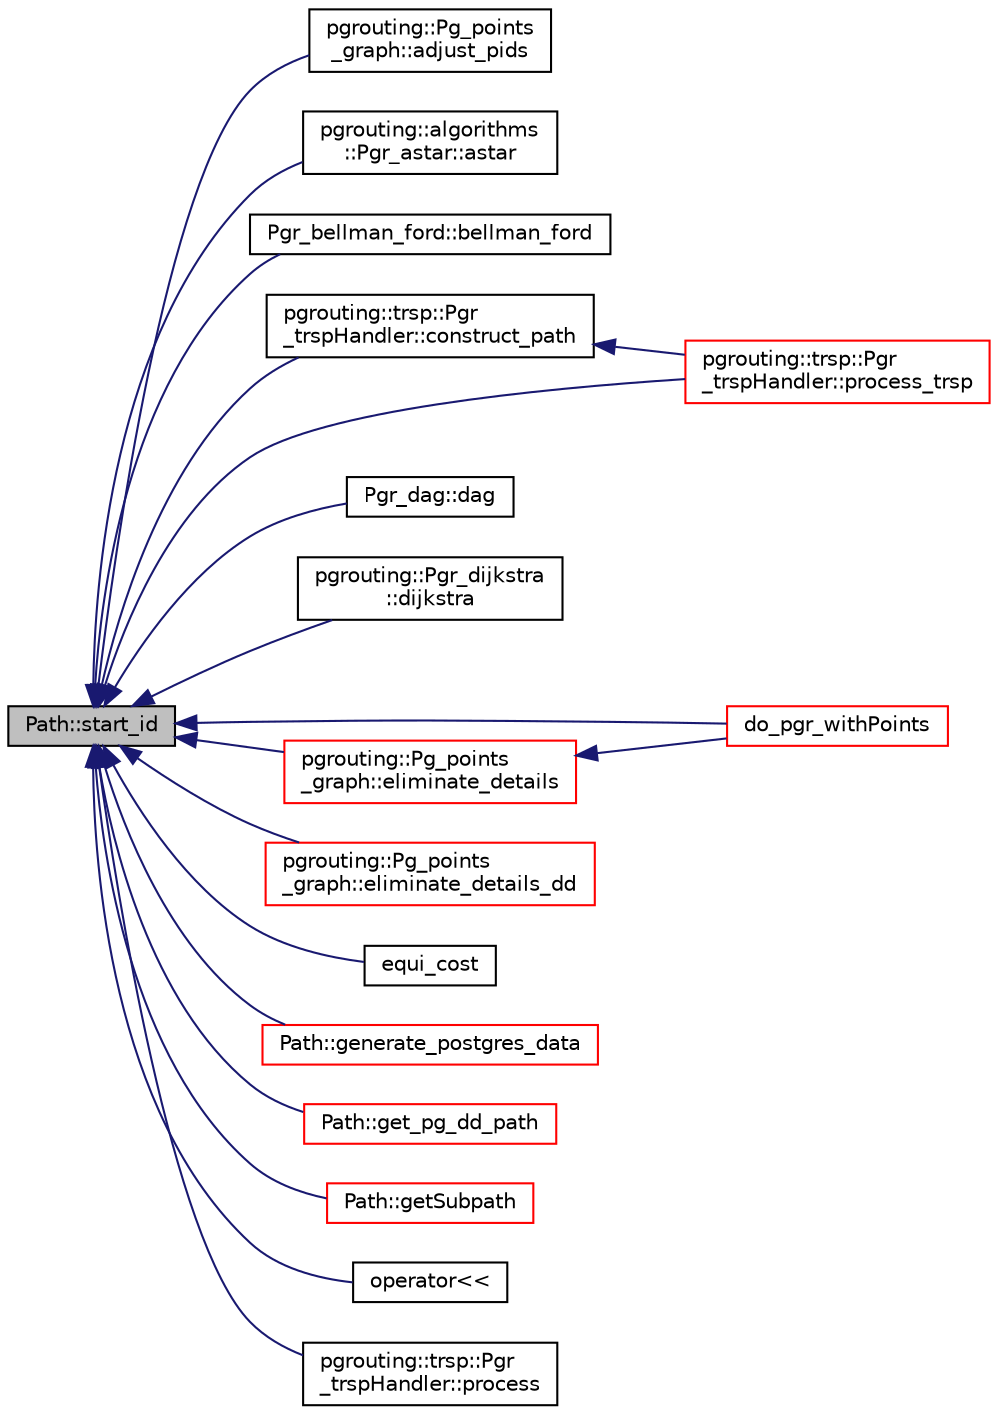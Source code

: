 digraph "Path::start_id"
{
  edge [fontname="Helvetica",fontsize="10",labelfontname="Helvetica",labelfontsize="10"];
  node [fontname="Helvetica",fontsize="10",shape=record];
  rankdir="LR";
  Node503 [label="Path::start_id",height=0.2,width=0.4,color="black", fillcolor="grey75", style="filled", fontcolor="black"];
  Node503 -> Node504 [dir="back",color="midnightblue",fontsize="10",style="solid",fontname="Helvetica"];
  Node504 [label="pgrouting::Pg_points\l_graph::adjust_pids",height=0.2,width=0.4,color="black", fillcolor="white", style="filled",URL="$classpgrouting_1_1Pg__points__graph.html#a1daf3e5eb10e11a86029ba839cb3ec64"];
  Node503 -> Node505 [dir="back",color="midnightblue",fontsize="10",style="solid",fontname="Helvetica"];
  Node505 [label="pgrouting::algorithms\l::Pgr_astar::astar",height=0.2,width=0.4,color="black", fillcolor="white", style="filled",URL="$classpgrouting_1_1algorithms_1_1Pgr__astar.html#a540dad9278b2222a4e8d0b0f173353b4"];
  Node503 -> Node506 [dir="back",color="midnightblue",fontsize="10",style="solid",fontname="Helvetica"];
  Node506 [label="Pgr_bellman_ford::bellman_ford",height=0.2,width=0.4,color="black", fillcolor="white", style="filled",URL="$classPgr__bellman__ford.html#aad744bfcd6273f92bdde808f9e6c8bd1"];
  Node503 -> Node507 [dir="back",color="midnightblue",fontsize="10",style="solid",fontname="Helvetica"];
  Node507 [label="pgrouting::trsp::Pgr\l_trspHandler::construct_path",height=0.2,width=0.4,color="black", fillcolor="white", style="filled",URL="$classpgrouting_1_1trsp_1_1Pgr__trspHandler.html#afb0d7e7d3049ca1c2a003b0571fcc02d"];
  Node507 -> Node508 [dir="back",color="midnightblue",fontsize="10",style="solid",fontname="Helvetica"];
  Node508 [label="pgrouting::trsp::Pgr\l_trspHandler::process_trsp",height=0.2,width=0.4,color="red", fillcolor="white", style="filled",URL="$classpgrouting_1_1trsp_1_1Pgr__trspHandler.html#a5d3b1ce02215d5c0ea5519e678b9c320"];
  Node503 -> Node514 [dir="back",color="midnightblue",fontsize="10",style="solid",fontname="Helvetica"];
  Node514 [label="Pgr_dag::dag",height=0.2,width=0.4,color="black", fillcolor="white", style="filled",URL="$classPgr__dag.html#a82b049aa2f14ccd8994793501fb801ed"];
  Node503 -> Node515 [dir="back",color="midnightblue",fontsize="10",style="solid",fontname="Helvetica"];
  Node515 [label="pgrouting::Pgr_dijkstra\l::dijkstra",height=0.2,width=0.4,color="black", fillcolor="white", style="filled",URL="$classpgrouting_1_1Pgr__dijkstra.html#a94e3a8e5a18c2130c8c7aa69b40d29e6"];
  Node503 -> Node516 [dir="back",color="midnightblue",fontsize="10",style="solid",fontname="Helvetica"];
  Node516 [label="do_pgr_withPoints",height=0.2,width=0.4,color="red", fillcolor="white", style="filled",URL="$withPoints__driver_8h.html#a21c2758706c9735f75143b96fe93defd"];
  Node503 -> Node519 [dir="back",color="midnightblue",fontsize="10",style="solid",fontname="Helvetica"];
  Node519 [label="pgrouting::Pg_points\l_graph::eliminate_details",height=0.2,width=0.4,color="red", fillcolor="white", style="filled",URL="$classpgrouting_1_1Pg__points__graph.html#a3116d404b1aeab4255b83a96c040686c"];
  Node519 -> Node516 [dir="back",color="midnightblue",fontsize="10",style="solid",fontname="Helvetica"];
  Node503 -> Node524 [dir="back",color="midnightblue",fontsize="10",style="solid",fontname="Helvetica"];
  Node524 [label="pgrouting::Pg_points\l_graph::eliminate_details_dd",height=0.2,width=0.4,color="red", fillcolor="white", style="filled",URL="$classpgrouting_1_1Pg__points__graph.html#ad4eec360b2b5b8244d4bf927c03d6bb0"];
  Node503 -> Node528 [dir="back",color="midnightblue",fontsize="10",style="solid",fontname="Helvetica"];
  Node528 [label="equi_cost",height=0.2,width=0.4,color="black", fillcolor="white", style="filled",URL="$basePath__SSEC_8cpp.html#a5ec42f9cedce93c209092bc259b9c56c"];
  Node503 -> Node529 [dir="back",color="midnightblue",fontsize="10",style="solid",fontname="Helvetica"];
  Node529 [label="Path::generate_postgres_data",height=0.2,width=0.4,color="red", fillcolor="white", style="filled",URL="$classPath.html#ae38559bd57054698fdcf9b4457dc2da4"];
  Node503 -> Node531 [dir="back",color="midnightblue",fontsize="10",style="solid",fontname="Helvetica"];
  Node531 [label="Path::get_pg_dd_path",height=0.2,width=0.4,color="red", fillcolor="white", style="filled",URL="$classPath.html#ac07b6c3b8513269cfd0615242e7cee6d"];
  Node503 -> Node532 [dir="back",color="midnightblue",fontsize="10",style="solid",fontname="Helvetica"];
  Node532 [label="Path::getSubpath",height=0.2,width=0.4,color="red", fillcolor="white", style="filled",URL="$classPath.html#a6e915a3786eccd377d84a284b3152e2b"];
  Node503 -> Node545 [dir="back",color="midnightblue",fontsize="10",style="solid",fontname="Helvetica"];
  Node545 [label="operator\<\<",height=0.2,width=0.4,color="black", fillcolor="white", style="filled",URL="$basePath__SSEC_8cpp.html#aa16afa1050f3d97fc530c0ec237c1216"];
  Node503 -> Node510 [dir="back",color="midnightblue",fontsize="10",style="solid",fontname="Helvetica"];
  Node510 [label="pgrouting::trsp::Pgr\l_trspHandler::process",height=0.2,width=0.4,color="black", fillcolor="white", style="filled",URL="$classpgrouting_1_1trsp_1_1Pgr__trspHandler.html#aa9906883b4fdee00762ac1866329d0c2",tooltip="process "];
  Node503 -> Node508 [dir="back",color="midnightblue",fontsize="10",style="solid",fontname="Helvetica"];
}
